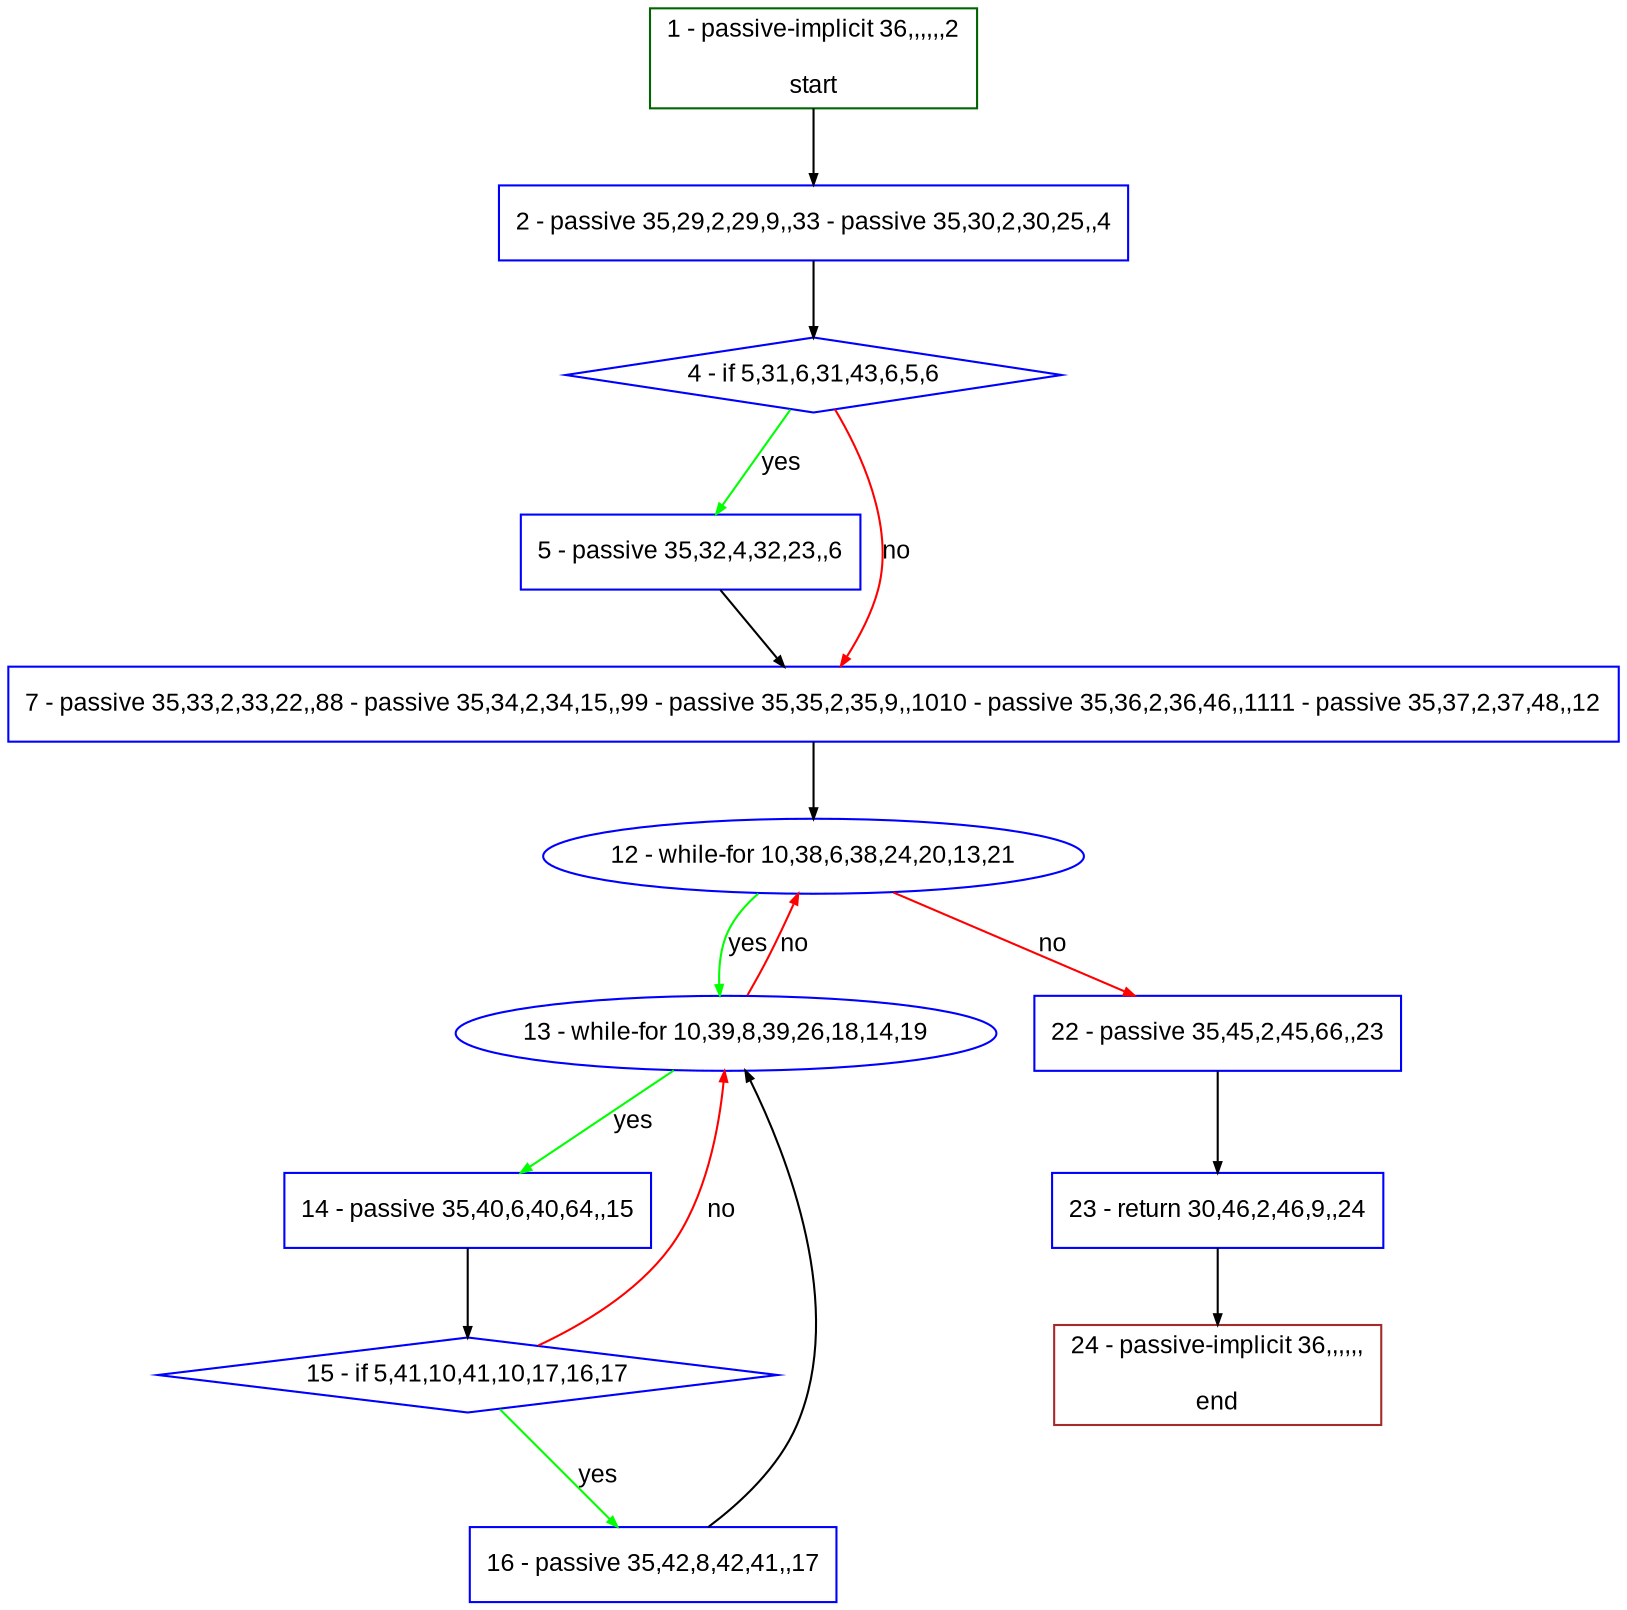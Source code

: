 digraph "" {
  graph [pack="true", label="", fontsize="12", packmode="clust", fontname="Arial", fillcolor="#FFFFCC", bgcolor="white", style="rounded,filled", compound="true"];
  node [node_initialized="no", label="", color="grey", fontsize="12", fillcolor="white", fontname="Arial", style="filled", shape="rectangle", compound="true", fixedsize="false"];
  edge [fontcolor="black", arrowhead="normal", arrowtail="none", arrowsize="0.5", ltail="", label="", color="black", fontsize="12", lhead="", fontname="Arial", dir="forward", compound="true"];
  __N1 [label="2 - passive 35,29,2,29,9,,33 - passive 35,30,2,30,25,,4", color="#0000ff", fillcolor="#ffffff", style="filled", shape="box"];
  __N2 [label="1 - passive-implicit 36,,,,,,2\n\nstart", color="#006400", fillcolor="#ffffff", style="filled", shape="box"];
  __N3 [label="4 - if 5,31,6,31,43,6,5,6", color="#0000ff", fillcolor="#ffffff", style="filled", shape="diamond"];
  __N4 [label="5 - passive 35,32,4,32,23,,6", color="#0000ff", fillcolor="#ffffff", style="filled", shape="box"];
  __N5 [label="7 - passive 35,33,2,33,22,,88 - passive 35,34,2,34,15,,99 - passive 35,35,2,35,9,,1010 - passive 35,36,2,36,46,,1111 - passive 35,37,2,37,48,,12", color="#0000ff", fillcolor="#ffffff", style="filled", shape="box"];
  __N6 [label="12 - while-for 10,38,6,38,24,20,13,21", color="#0000ff", fillcolor="#ffffff", style="filled", shape="oval"];
  __N7 [label="13 - while-for 10,39,8,39,26,18,14,19", color="#0000ff", fillcolor="#ffffff", style="filled", shape="oval"];
  __N8 [label="22 - passive 35,45,2,45,66,,23", color="#0000ff", fillcolor="#ffffff", style="filled", shape="box"];
  __N9 [label="14 - passive 35,40,6,40,64,,15", color="#0000ff", fillcolor="#ffffff", style="filled", shape="box"];
  __N10 [label="15 - if 5,41,10,41,10,17,16,17", color="#0000ff", fillcolor="#ffffff", style="filled", shape="diamond"];
  __N11 [label="16 - passive 35,42,8,42,41,,17", color="#0000ff", fillcolor="#ffffff", style="filled", shape="box"];
  __N12 [label="23 - return 30,46,2,46,9,,24", color="#0000ff", fillcolor="#ffffff", style="filled", shape="box"];
  __N13 [label="24 - passive-implicit 36,,,,,,\n\nend", color="#a52a2a", fillcolor="#ffffff", style="filled", shape="box"];
  __N2 -> __N1 [arrowhead="normal", arrowtail="none", color="#000000", label="", dir="forward"];
  __N1 -> __N3 [arrowhead="normal", arrowtail="none", color="#000000", label="", dir="forward"];
  __N3 -> __N4 [arrowhead="normal", arrowtail="none", color="#00ff00", label="yes", dir="forward"];
  __N3 -> __N5 [arrowhead="normal", arrowtail="none", color="#ff0000", label="no", dir="forward"];
  __N4 -> __N5 [arrowhead="normal", arrowtail="none", color="#000000", label="", dir="forward"];
  __N5 -> __N6 [arrowhead="normal", arrowtail="none", color="#000000", label="", dir="forward"];
  __N6 -> __N7 [arrowhead="normal", arrowtail="none", color="#00ff00", label="yes", dir="forward"];
  __N7 -> __N6 [arrowhead="normal", arrowtail="none", color="#ff0000", label="no", dir="forward"];
  __N6 -> __N8 [arrowhead="normal", arrowtail="none", color="#ff0000", label="no", dir="forward"];
  __N7 -> __N9 [arrowhead="normal", arrowtail="none", color="#00ff00", label="yes", dir="forward"];
  __N9 -> __N10 [arrowhead="normal", arrowtail="none", color="#000000", label="", dir="forward"];
  __N10 -> __N7 [arrowhead="normal", arrowtail="none", color="#ff0000", label="no", dir="forward"];
  __N10 -> __N11 [arrowhead="normal", arrowtail="none", color="#00ff00", label="yes", dir="forward"];
  __N11 -> __N7 [arrowhead="normal", arrowtail="none", color="#000000", label="", dir="forward"];
  __N8 -> __N12 [arrowhead="normal", arrowtail="none", color="#000000", label="", dir="forward"];
  __N12 -> __N13 [arrowhead="normal", arrowtail="none", color="#000000", label="", dir="forward"];
}
